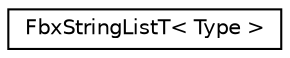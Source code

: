 digraph "クラス階層図"
{
  edge [fontname="Helvetica",fontsize="10",labelfontname="Helvetica",labelfontsize="10"];
  node [fontname="Helvetica",fontsize="10",shape=record];
  rankdir="LR";
  Node0 [label="FbxStringListT\< Type \>",height=0.2,width=0.4,color="black", fillcolor="white", style="filled",URL="$class_fbx_string_list_t.html",tooltip="Base class of FbxStringList. "];
}
